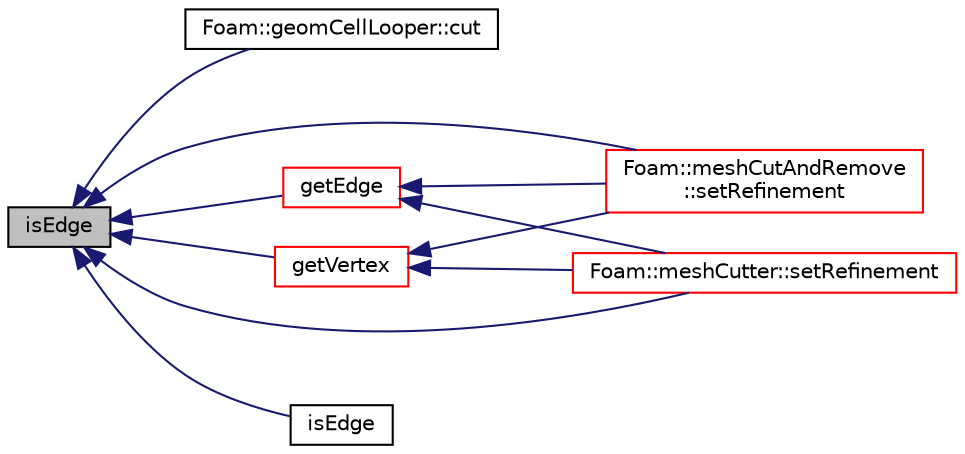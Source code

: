 digraph "isEdge"
{
  bgcolor="transparent";
  edge [fontname="Helvetica",fontsize="10",labelfontname="Helvetica",labelfontsize="10"];
  node [fontname="Helvetica",fontsize="10",shape=record];
  rankdir="LR";
  Node1 [label="isEdge",height=0.2,width=0.4,color="black", fillcolor="grey75", style="filled", fontcolor="black"];
  Node1 -> Node2 [dir="back",color="midnightblue",fontsize="10",style="solid",fontname="Helvetica"];
  Node2 [label="Foam::geomCellLooper::cut",height=0.2,width=0.4,color="black",URL="$a00934.html#a4b8ab8f7247f5431501510562ee9ba2a",tooltip="Same but now also base point of cut provided (instead of always. "];
  Node1 -> Node3 [dir="back",color="midnightblue",fontsize="10",style="solid",fontname="Helvetica"];
  Node3 [label="getEdge",height=0.2,width=0.4,color="red",URL="$a00630.html#a4cfb706c40b0c7beeb1b83b466e5cb2e",tooltip="Convert eVert to edge label. "];
  Node3 -> Node4 [dir="back",color="midnightblue",fontsize="10",style="solid",fontname="Helvetica"];
  Node4 [label="Foam::meshCutAndRemove\l::setRefinement",height=0.2,width=0.4,color="red",URL="$a01500.html#ad6a2acdc12be8ac11fcb64607238e053",tooltip="Do actual cutting with cut description. Inserts mesh changes. "];
  Node3 -> Node5 [dir="back",color="midnightblue",fontsize="10",style="solid",fontname="Helvetica"];
  Node5 [label="Foam::meshCutter::setRefinement",height=0.2,width=0.4,color="red",URL="$a01501.html#ad6964ecaeb84631835d8a4e51bf706bb",tooltip="Do actual cutting with cut description. Inserts mesh changes. "];
  Node1 -> Node6 [dir="back",color="midnightblue",fontsize="10",style="solid",fontname="Helvetica"];
  Node6 [label="getVertex",height=0.2,width=0.4,color="red",URL="$a00630.html#aed8480197c0ee0ced2d717ef7b8ab63b",tooltip="Convert eVert to vertex label. "];
  Node6 -> Node4 [dir="back",color="midnightblue",fontsize="10",style="solid",fontname="Helvetica"];
  Node6 -> Node5 [dir="back",color="midnightblue",fontsize="10",style="solid",fontname="Helvetica"];
  Node1 -> Node7 [dir="back",color="midnightblue",fontsize="10",style="solid",fontname="Helvetica"];
  Node7 [label="isEdge",height=0.2,width=0.4,color="black",URL="$a00630.html#a5ef7d115373666fc61c0fd6f04ef38c9"];
  Node1 -> Node4 [dir="back",color="midnightblue",fontsize="10",style="solid",fontname="Helvetica"];
  Node1 -> Node5 [dir="back",color="midnightblue",fontsize="10",style="solid",fontname="Helvetica"];
}

